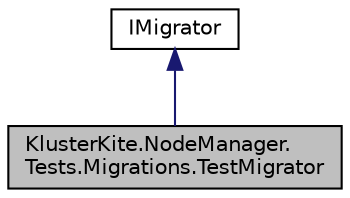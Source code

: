digraph "KlusterKite.NodeManager.Tests.Migrations.TestMigrator"
{
  edge [fontname="Helvetica",fontsize="10",labelfontname="Helvetica",labelfontsize="10"];
  node [fontname="Helvetica",fontsize="10",shape=record];
  Node2 [label="KlusterKite.NodeManager.\lTests.Migrations.TestMigrator",height=0.2,width=0.4,color="black", fillcolor="grey75", style="filled", fontcolor="black"];
  Node3 -> Node2 [dir="back",color="midnightblue",fontsize="10",style="solid",fontname="Helvetica"];
  Node3 [label="IMigrator",height=0.2,width=0.4,color="black", fillcolor="white", style="filled",URL="$interface_kluster_kite_1_1_node_manager_1_1_migrator_1_1_i_migrator.html",tooltip="Base class for all cluster system migrations "];
}
